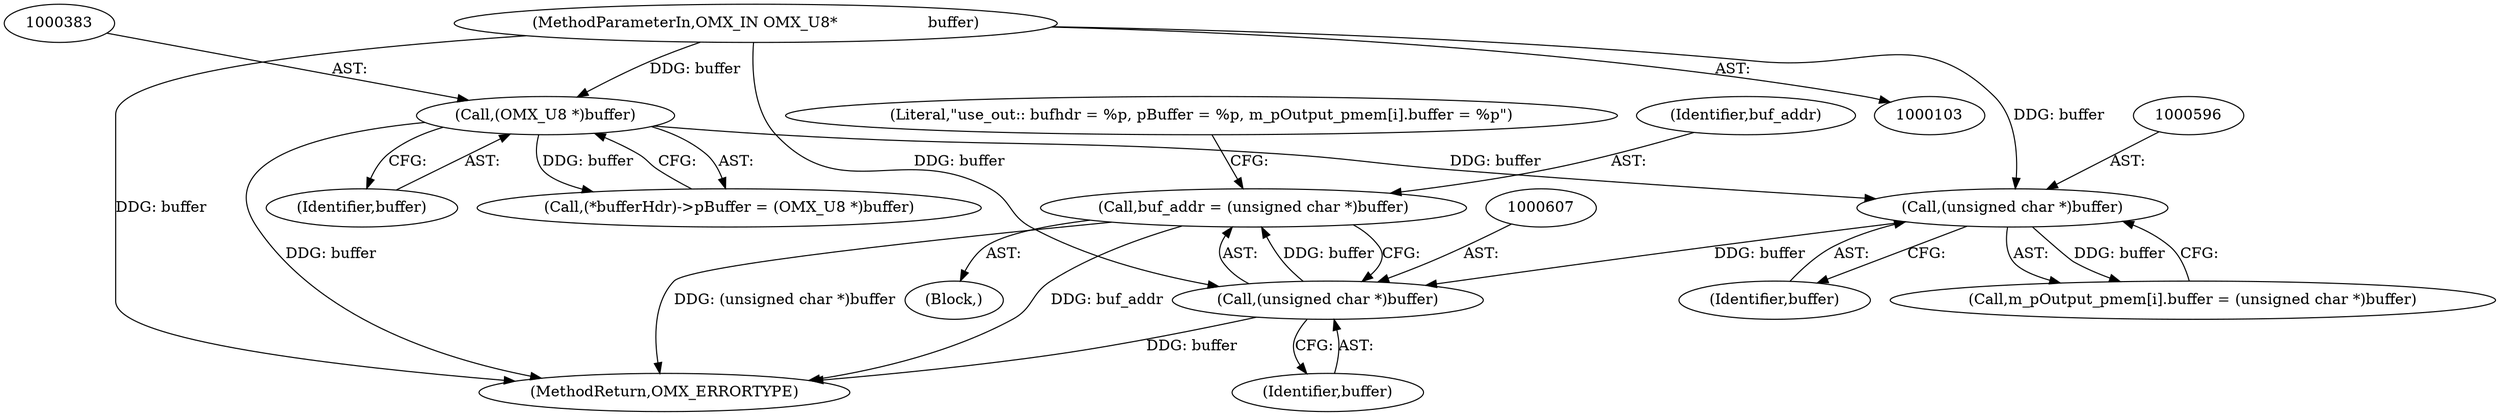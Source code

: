 digraph "0_Android_7558d03e6498e970b761aa44fff6b2c659202d95_2@pointer" {
"1000604" [label="(Call,buf_addr = (unsigned char *)buffer)"];
"1000606" [label="(Call,(unsigned char *)buffer)"];
"1000595" [label="(Call,(unsigned char *)buffer)"];
"1000382" [label="(Call,(OMX_U8 *)buffer)"];
"1000109" [label="(MethodParameterIn,OMX_IN OMX_U8*                   buffer)"];
"1000597" [label="(Identifier,buffer)"];
"1000595" [label="(Call,(unsigned char *)buffer)"];
"1000382" [label="(Call,(OMX_U8 *)buffer)"];
"1000589" [label="(Call,m_pOutput_pmem[i].buffer = (unsigned char *)buffer)"];
"1000384" [label="(Identifier,buffer)"];
"1000606" [label="(Call,(unsigned char *)buffer)"];
"1000109" [label="(MethodParameterIn,OMX_IN OMX_U8*                   buffer)"];
"1000608" [label="(Identifier,buffer)"];
"1000651" [label="(MethodReturn,OMX_ERRORTYPE)"];
"1000377" [label="(Call,(*bufferHdr)->pBuffer = (OMX_U8 *)buffer)"];
"1000536" [label="(Block,)"];
"1000604" [label="(Call,buf_addr = (unsigned char *)buffer)"];
"1000605" [label="(Identifier,buf_addr)"];
"1000610" [label="(Literal,\"use_out:: bufhdr = %p, pBuffer = %p, m_pOutput_pmem[i].buffer = %p\")"];
"1000604" -> "1000536"  [label="AST: "];
"1000604" -> "1000606"  [label="CFG: "];
"1000605" -> "1000604"  [label="AST: "];
"1000606" -> "1000604"  [label="AST: "];
"1000610" -> "1000604"  [label="CFG: "];
"1000604" -> "1000651"  [label="DDG: buf_addr"];
"1000604" -> "1000651"  [label="DDG: (unsigned char *)buffer"];
"1000606" -> "1000604"  [label="DDG: buffer"];
"1000606" -> "1000608"  [label="CFG: "];
"1000607" -> "1000606"  [label="AST: "];
"1000608" -> "1000606"  [label="AST: "];
"1000606" -> "1000651"  [label="DDG: buffer"];
"1000595" -> "1000606"  [label="DDG: buffer"];
"1000109" -> "1000606"  [label="DDG: buffer"];
"1000595" -> "1000589"  [label="AST: "];
"1000595" -> "1000597"  [label="CFG: "];
"1000596" -> "1000595"  [label="AST: "];
"1000597" -> "1000595"  [label="AST: "];
"1000589" -> "1000595"  [label="CFG: "];
"1000595" -> "1000589"  [label="DDG: buffer"];
"1000382" -> "1000595"  [label="DDG: buffer"];
"1000109" -> "1000595"  [label="DDG: buffer"];
"1000382" -> "1000377"  [label="AST: "];
"1000382" -> "1000384"  [label="CFG: "];
"1000383" -> "1000382"  [label="AST: "];
"1000384" -> "1000382"  [label="AST: "];
"1000377" -> "1000382"  [label="CFG: "];
"1000382" -> "1000651"  [label="DDG: buffer"];
"1000382" -> "1000377"  [label="DDG: buffer"];
"1000109" -> "1000382"  [label="DDG: buffer"];
"1000109" -> "1000103"  [label="AST: "];
"1000109" -> "1000651"  [label="DDG: buffer"];
}
